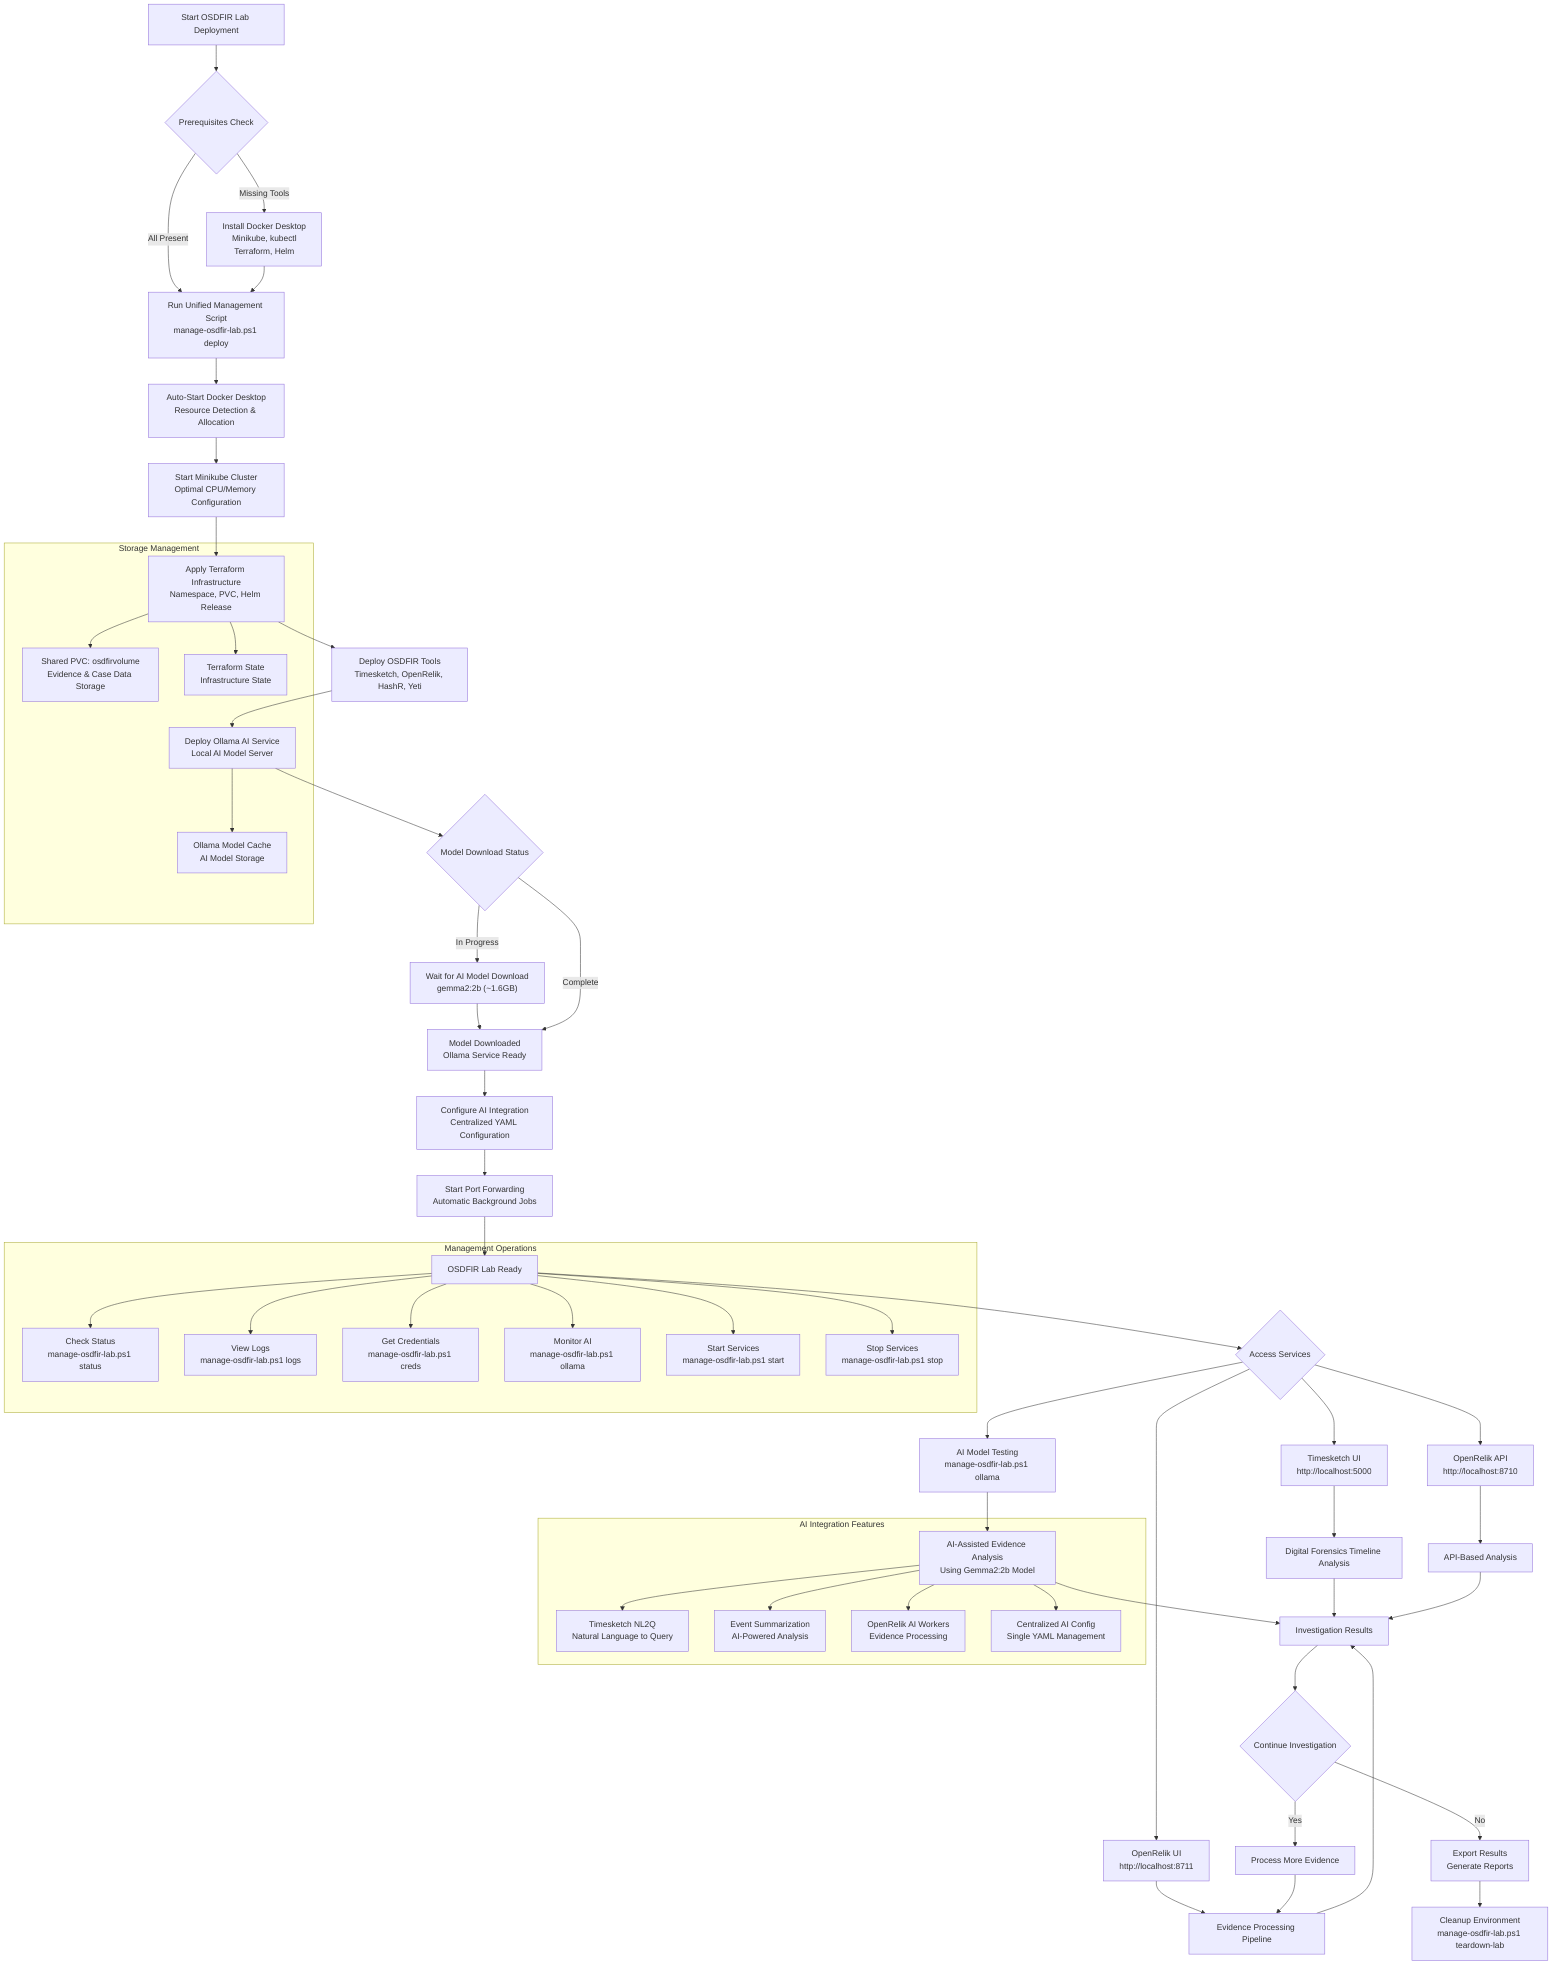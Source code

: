 graph TD
    A[Start OSDFIR Lab Deployment] --> B{Prerequisites Check}
    B -->|Missing Tools| C[Install Docker Desktop<br/>Minikube, kubectl<br/>Terraform, Helm]
    B -->|All Present| D[Run Unified Management Script<br/>manage-osdfir-lab.ps1 deploy]
    C --> D
    
    D --> E[Auto-Start Docker Desktop<br/>Resource Detection & Allocation]
    E --> F[Start Minikube Cluster<br/>Optimal CPU/Memory Configuration]
    F --> G[Apply Terraform Infrastructure<br/>Namespace, PVC, Helm Release]
    G --> H[Deploy OSDFIR Tools<br/>Timesketch, OpenRelik, HashR, Yeti]
    H --> I[Deploy Ollama AI Service<br/>Local AI Model Server]
    
    I --> J{Model Download Status}
    J -->|In Progress| K["Wait for AI Model Download<br/>gemma2:2b (~1.6GB)"]
    K --> L[Model Downloaded<br/>Ollama Service Ready]
    J -->|Complete| L
    
    L --> M[Configure AI Integration<br/>Centralized YAML Configuration]
    M --> N[Start Port Forwarding<br/>Automatic Background Jobs]
    N --> O[OSDFIR Lab Ready]
    
    O --> P{Access Services}
    P --> Q[Timesketch UI<br/>http://localhost:5000]
    P --> R[OpenRelik UI<br/>http://localhost:8711]
    P --> S[OpenRelik API<br/>http://localhost:8710]
    P --> T[AI Model Testing<br/>manage-osdfir-lab.ps1 ollama]
    
    Q --> U[Digital Forensics Timeline Analysis]
    R --> V[Evidence Processing Pipeline]
    S --> W[API-Based Analysis]
    T --> X[AI-Assisted Evidence Analysis<br/>Using Gemma2:2b Model]
    
    U --> Y[Investigation Results]
    V --> Y
    W --> Y
    X --> Y
    
    Y --> Z{Continue Investigation}
    Z -->|Yes| AA[Process More Evidence]
    Z -->|No| BB[Export Results<br/>Generate Reports]
    
    AA --> V
    BB --> CC[Cleanup Environment<br/>manage-osdfir-lab.ps1 teardown-lab]
    
    subgraph "AI Integration Features"
        X1[Timesketch NL2Q<br/>Natural Language to Query]
        X2[Event Summarization<br/>AI-Powered Analysis]
        X3[OpenRelik AI Workers<br/>Evidence Processing]
        X4[Centralized AI Config<br/>Single YAML Management]
        X --> X1
        X --> X2
        X --> X3
        X --> X4
    end
    
    subgraph "Management Operations"
        O1[Check Status<br/>manage-osdfir-lab.ps1 status]
        O2[View Logs<br/>manage-osdfir-lab.ps1 logs]
        O3[Get Credentials<br/>manage-osdfir-lab.ps1 creds]
        O4[Monitor AI<br/>manage-osdfir-lab.ps1 ollama]
        O5[Start Services<br/>manage-osdfir-lab.ps1 start]
        O6[Stop Services<br/>manage-osdfir-lab.ps1 stop]
        O --> O1
        O --> O2
        O --> O3
        O --> O4
        O --> O5
        O --> O6
    end
    
    subgraph "Storage Management"
        S1[Shared PVC: osdfirvolume<br/>Evidence & Case Data Storage]
        S2[Ollama Model Cache<br/>AI Model Storage]
        S3[Terraform State<br/>Infrastructure State]
        G --> S1
        I --> S2
        G --> S3
    end